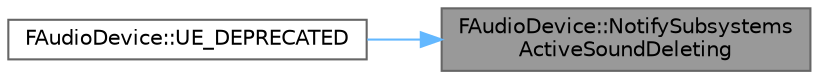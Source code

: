 digraph "FAudioDevice::NotifySubsystemsActiveSoundDeleting"
{
 // INTERACTIVE_SVG=YES
 // LATEX_PDF_SIZE
  bgcolor="transparent";
  edge [fontname=Helvetica,fontsize=10,labelfontname=Helvetica,labelfontsize=10];
  node [fontname=Helvetica,fontsize=10,shape=box,height=0.2,width=0.4];
  rankdir="RL";
  Node1 [id="Node000001",label="FAudioDevice::NotifySubsystems\lActiveSoundDeleting",height=0.2,width=0.4,color="gray40", fillcolor="grey60", style="filled", fontcolor="black",tooltip="Notifies subsystems an active sound is about to be deleted (called on audio thread)."];
  Node1 -> Node2 [id="edge1_Node000001_Node000002",dir="back",color="steelblue1",style="solid",tooltip=" "];
  Node2 [id="Node000002",label="FAudioDevice::UE_DEPRECATED",height=0.2,width=0.4,color="grey40", fillcolor="white", style="filled",URL="$d7/db1/classFAudioDevice.html#a2b86cd7e8162c3a600d43806214b1087",tooltip=" "];
}
